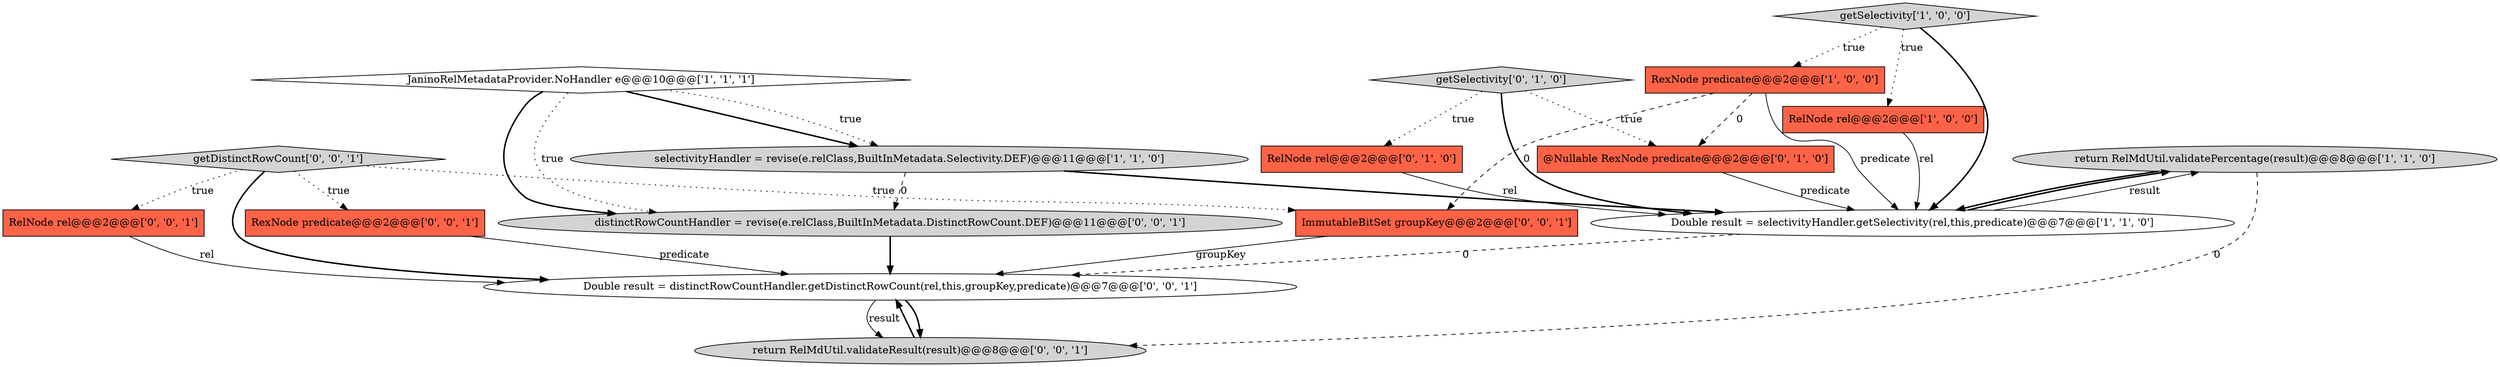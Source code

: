 digraph {
12 [style = filled, label = "RexNode predicate@@@2@@@['0', '0', '1']", fillcolor = tomato, shape = box image = "AAA0AAABBB3BBB"];
1 [style = filled, label = "JaninoRelMetadataProvider.NoHandler e@@@10@@@['1', '1', '1']", fillcolor = white, shape = diamond image = "AAA0AAABBB1BBB"];
0 [style = filled, label = "Double result = selectivityHandler.getSelectivity(rel,this,predicate)@@@7@@@['1', '1', '0']", fillcolor = white, shape = ellipse image = "AAA0AAABBB1BBB"];
14 [style = filled, label = "ImmutableBitSet groupKey@@@2@@@['0', '0', '1']", fillcolor = tomato, shape = box image = "AAA0AAABBB3BBB"];
5 [style = filled, label = "RexNode predicate@@@2@@@['1', '0', '0']", fillcolor = tomato, shape = box image = "AAA1AAABBB1BBB"];
11 [style = filled, label = "RelNode rel@@@2@@@['0', '0', '1']", fillcolor = tomato, shape = box image = "AAA0AAABBB3BBB"];
13 [style = filled, label = "distinctRowCountHandler = revise(e.relClass,BuiltInMetadata.DistinctRowCount.DEF)@@@11@@@['0', '0', '1']", fillcolor = lightgray, shape = ellipse image = "AAA0AAABBB3BBB"];
15 [style = filled, label = "Double result = distinctRowCountHandler.getDistinctRowCount(rel,this,groupKey,predicate)@@@7@@@['0', '0', '1']", fillcolor = white, shape = ellipse image = "AAA0AAABBB3BBB"];
4 [style = filled, label = "getSelectivity['1', '0', '0']", fillcolor = lightgray, shape = diamond image = "AAA0AAABBB1BBB"];
3 [style = filled, label = "RelNode rel@@@2@@@['1', '0', '0']", fillcolor = tomato, shape = box image = "AAA0AAABBB1BBB"];
8 [style = filled, label = "@Nullable RexNode predicate@@@2@@@['0', '1', '0']", fillcolor = tomato, shape = box image = "AAA1AAABBB2BBB"];
9 [style = filled, label = "getSelectivity['0', '1', '0']", fillcolor = lightgray, shape = diamond image = "AAA0AAABBB2BBB"];
10 [style = filled, label = "getDistinctRowCount['0', '0', '1']", fillcolor = lightgray, shape = diamond image = "AAA0AAABBB3BBB"];
16 [style = filled, label = "return RelMdUtil.validateResult(result)@@@8@@@['0', '0', '1']", fillcolor = lightgray, shape = ellipse image = "AAA0AAABBB3BBB"];
6 [style = filled, label = "selectivityHandler = revise(e.relClass,BuiltInMetadata.Selectivity.DEF)@@@11@@@['1', '1', '0']", fillcolor = lightgray, shape = ellipse image = "AAA0AAABBB1BBB"];
2 [style = filled, label = "return RelMdUtil.validatePercentage(result)@@@8@@@['1', '1', '0']", fillcolor = lightgray, shape = ellipse image = "AAA0AAABBB1BBB"];
7 [style = filled, label = "RelNode rel@@@2@@@['0', '1', '0']", fillcolor = tomato, shape = box image = "AAA0AAABBB2BBB"];
5->0 [style = solid, label="predicate"];
16->15 [style = bold, label=""];
4->5 [style = dotted, label="true"];
10->12 [style = dotted, label="true"];
5->14 [style = dashed, label="0"];
10->15 [style = bold, label=""];
9->0 [style = bold, label=""];
12->15 [style = solid, label="predicate"];
3->0 [style = solid, label="rel"];
7->0 [style = solid, label="rel"];
0->2 [style = bold, label=""];
0->15 [style = dashed, label="0"];
6->0 [style = bold, label=""];
14->15 [style = solid, label="groupKey"];
15->16 [style = bold, label=""];
1->13 [style = bold, label=""];
4->0 [style = bold, label=""];
9->8 [style = dotted, label="true"];
0->2 [style = solid, label="result"];
10->14 [style = dotted, label="true"];
1->13 [style = dotted, label="true"];
2->0 [style = bold, label=""];
1->6 [style = bold, label=""];
4->3 [style = dotted, label="true"];
6->13 [style = dashed, label="0"];
10->11 [style = dotted, label="true"];
2->16 [style = dashed, label="0"];
5->8 [style = dashed, label="0"];
1->6 [style = dotted, label="true"];
8->0 [style = solid, label="predicate"];
13->15 [style = bold, label=""];
9->7 [style = dotted, label="true"];
15->16 [style = solid, label="result"];
11->15 [style = solid, label="rel"];
}
